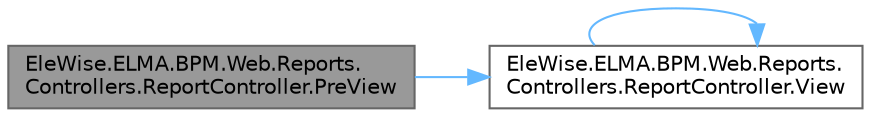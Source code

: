 digraph "EleWise.ELMA.BPM.Web.Reports.Controllers.ReportController.PreView"
{
 // LATEX_PDF_SIZE
  bgcolor="transparent";
  edge [fontname=Helvetica,fontsize=10,labelfontname=Helvetica,labelfontsize=10];
  node [fontname=Helvetica,fontsize=10,shape=box,height=0.2,width=0.4];
  rankdir="LR";
  Node1 [id="Node000001",label="EleWise.ELMA.BPM.Web.Reports.\lControllers.ReportController.PreView",height=0.2,width=0.4,color="gray40", fillcolor="grey60", style="filled", fontcolor="black",tooltip="Предпросмотр отчета (GET)"];
  Node1 -> Node2 [id="edge1_Node000001_Node000002",color="steelblue1",style="solid",tooltip=" "];
  Node2 [id="Node000002",label="EleWise.ELMA.BPM.Web.Reports.\lControllers.ReportController.View",height=0.2,width=0.4,color="grey40", fillcolor="white", style="filled",URL="$class_ele_wise_1_1_e_l_m_a_1_1_b_p_m_1_1_web_1_1_reports_1_1_controllers_1_1_report_controller.html#a6146d3c54ff0cbaa2f762ac89ab3c1d9",tooltip="Просмотр отчета (GET)"];
  Node2 -> Node2 [id="edge2_Node000002_Node000002",color="steelblue1",style="solid",tooltip=" "];
}
